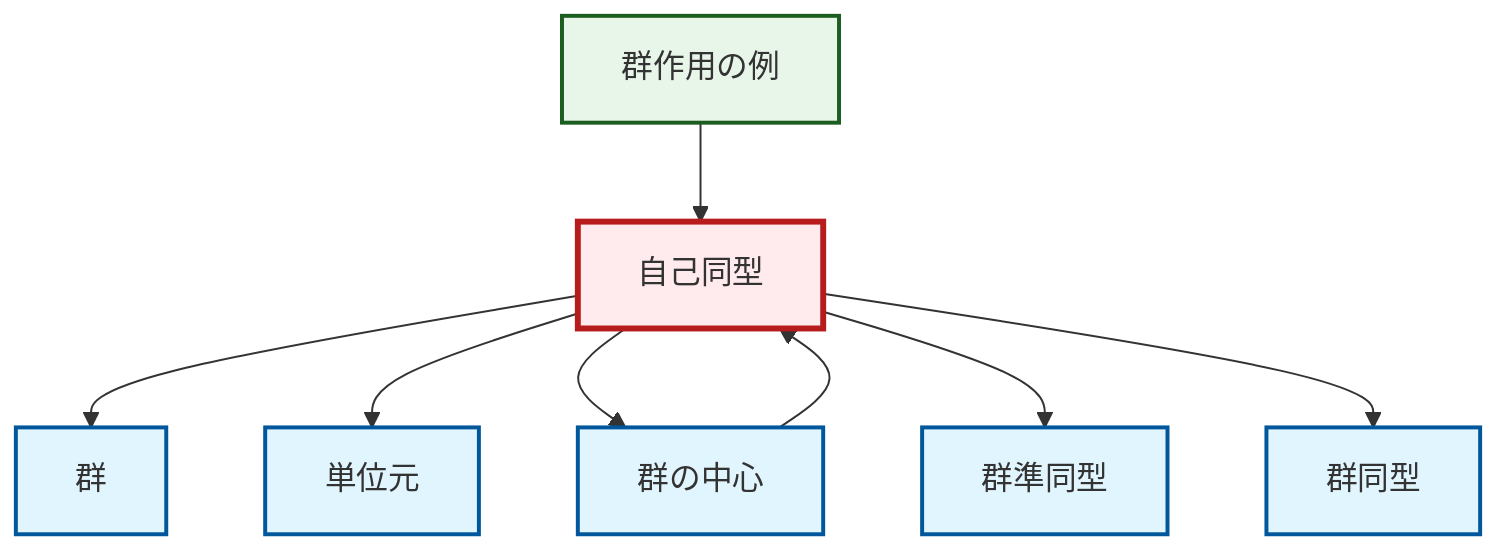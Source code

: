 graph TD
    classDef definition fill:#e1f5fe,stroke:#01579b,stroke-width:2px
    classDef theorem fill:#f3e5f5,stroke:#4a148c,stroke-width:2px
    classDef axiom fill:#fff3e0,stroke:#e65100,stroke-width:2px
    classDef example fill:#e8f5e9,stroke:#1b5e20,stroke-width:2px
    classDef current fill:#ffebee,stroke:#b71c1c,stroke-width:3px
    def-isomorphism["群同型"]:::definition
    def-homomorphism["群準同型"]:::definition
    def-automorphism["自己同型"]:::definition
    def-identity-element["単位元"]:::definition
    ex-group-action-examples["群作用の例"]:::example
    def-group["群"]:::definition
    def-center-of-group["群の中心"]:::definition
    def-automorphism --> def-group
    def-automorphism --> def-identity-element
    def-automorphism --> def-center-of-group
    def-automorphism --> def-homomorphism
    ex-group-action-examples --> def-automorphism
    def-center-of-group --> def-automorphism
    def-automorphism --> def-isomorphism
    class def-automorphism current